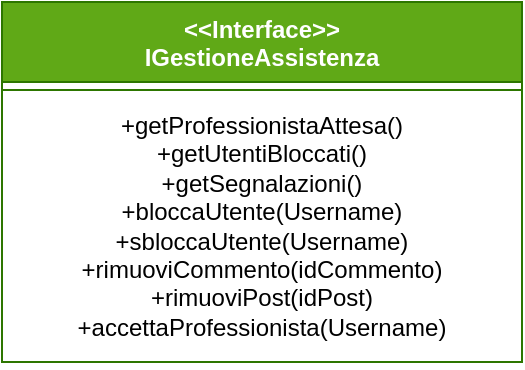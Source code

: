 <mxfile version="21.3.4" type="github">
  <diagram name="Page-1" id="vpklXvEJsiAHiJjof8bC">
    <mxGraphModel dx="435" dy="751" grid="1" gridSize="10" guides="1" tooltips="1" connect="1" arrows="1" fold="1" page="1" pageScale="1" pageWidth="827" pageHeight="1169" math="0" shadow="0">
      <root>
        <mxCell id="0" />
        <mxCell id="1" parent="0" />
        <mxCell id="TnsGR5caMrM5LjYhHf8N-1" value="&amp;lt;&amp;lt;Interface&amp;gt;&amp;gt;&lt;br&gt;IGestioneAssistenza" style="swimlane;fontStyle=1;align=center;verticalAlign=top;childLayout=stackLayout;horizontal=1;startSize=40;horizontalStack=0;resizeParent=1;resizeParentMax=0;resizeLast=0;collapsible=1;marginBottom=0;whiteSpace=wrap;html=1;fillColor=#60a917;fontColor=#ffffff;strokeColor=#2D7600;" parent="1" vertex="1">
          <mxGeometry x="60" y="180" width="260" height="180" as="geometry" />
        </mxCell>
        <mxCell id="TnsGR5caMrM5LjYhHf8N-2" value="" style="line;strokeWidth=1;fillColor=none;align=left;verticalAlign=middle;spacingTop=-1;spacingLeft=3;spacingRight=3;rotatable=0;labelPosition=right;points=[];portConstraint=eastwest;strokeColor=inherit;" parent="TnsGR5caMrM5LjYhHf8N-1" vertex="1">
          <mxGeometry y="40" width="260" height="8" as="geometry" />
        </mxCell>
        <mxCell id="TnsGR5caMrM5LjYhHf8N-3" value="&lt;div align=&quot;center&quot;&gt;+getProfessionistaAttesa()&lt;/div&gt;&lt;div align=&quot;center&quot;&gt;+getUtentiBloccati()&lt;/div&gt;&lt;div align=&quot;center&quot;&gt;+getSegnalazioni()&lt;/div&gt;&lt;div align=&quot;center&quot;&gt;+bloccaUtente(Username)&lt;/div&gt;&lt;div align=&quot;center&quot;&gt;+sbloccaUtente(Username)&lt;/div&gt;&lt;div align=&quot;center&quot;&gt;+rimuoviCommento(idCommento)&lt;/div&gt;&lt;div align=&quot;center&quot;&gt;+rimuoviPost(idPost)&lt;/div&gt;&lt;div align=&quot;center&quot;&gt;+accettaProfessionista(Username)&lt;br&gt;&lt;/div&gt;" style="text;strokeColor=none;fillColor=none;align=center;verticalAlign=top;spacingLeft=4;spacingRight=4;overflow=hidden;rotatable=0;points=[[0,0.5],[1,0.5]];portConstraint=eastwest;whiteSpace=wrap;html=1;" parent="TnsGR5caMrM5LjYhHf8N-1" vertex="1">
          <mxGeometry y="48" width="260" height="132" as="geometry" />
        </mxCell>
      </root>
    </mxGraphModel>
  </diagram>
</mxfile>
